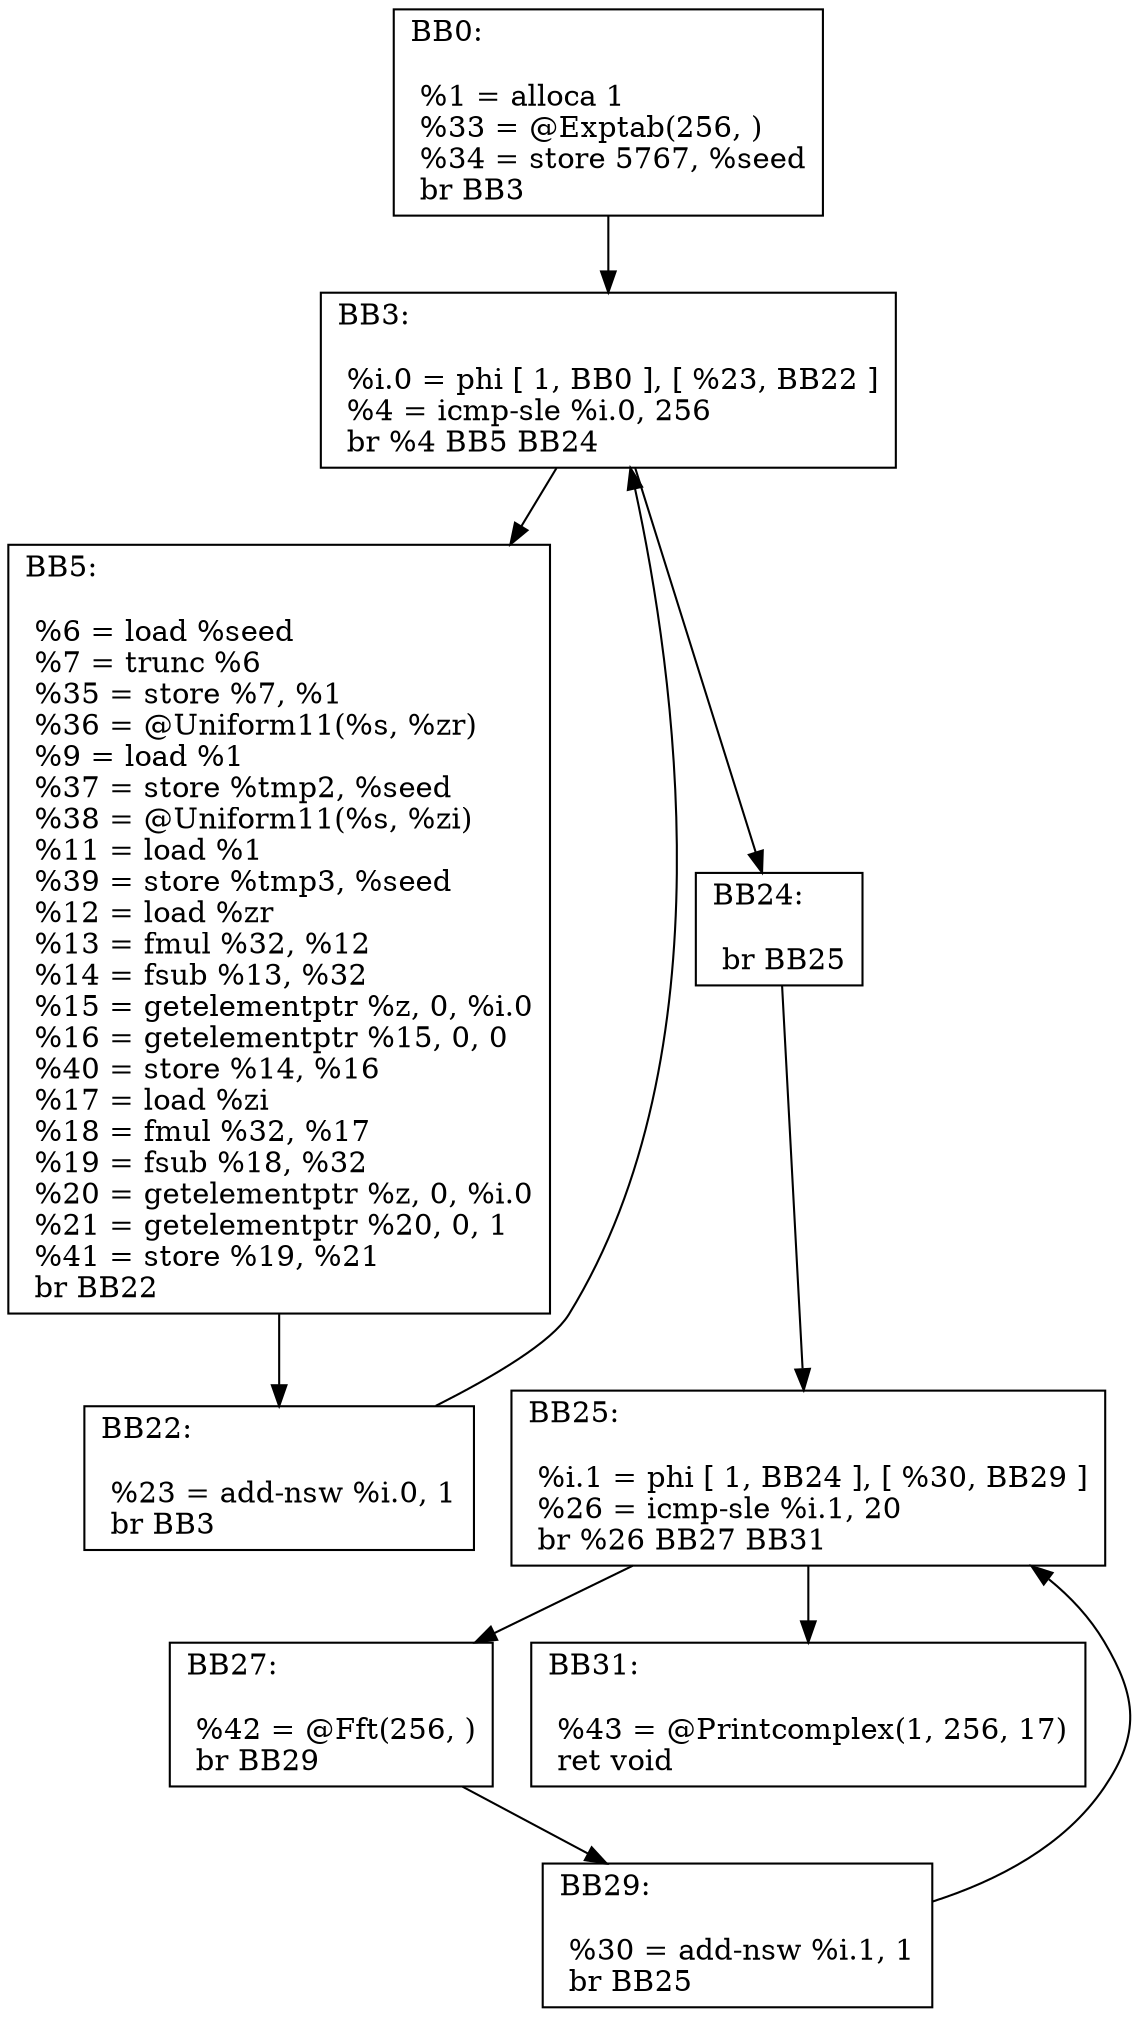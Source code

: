 digraph "CFG for 'Oscar' function" {
	AA0 [shape=record, label="{BB0:\l\l  %1 = alloca 1\l %33 = @Exptab(256, )\l %34 = store 5767,  %seed\l br  BB3\l}"];
	AA0 -> AA3
	AA3 [shape=record, label="{BB3:\l\l  %i.0 = phi [ 1, BB0 ], [  %23, BB22 ]\l %4 = icmp-sle %i.0,  256\l br %4 BB5 BB24\l}"];
	AA3 -> AA5
	AA3 -> AA24
	AA5 [shape=record, label="{BB5:\l\l  %6 = load %seed\l %7 = trunc %6\l %35 = store %7,  %1\l %36 = @Uniform11(%s, %zr)\l %9 = load %1\l %37 = store %tmp2,  %seed\l %38 = @Uniform11(%s, %zi)\l %11 = load %1\l %39 = store %tmp3,  %seed\l %12 = load %zr\l %13 = fmul %32,  %12\l %14 = fsub %13,  %32\l %15 = getelementptr %z,  0,  %i.0\l %16 = getelementptr %15,  0,  0\l %40 = store %14,  %16\l %17 = load %zi\l %18 = fmul %32,  %17\l %19 = fsub %18,  %32\l %20 = getelementptr %z,  0,  %i.0\l %21 = getelementptr %20,  0,  1\l %41 = store %19,  %21\l br  BB22\l}"];
	AA5 -> AA22
	AA22 [shape=record, label="{BB22:\l\l  %23 = add-nsw %i.0,  1\l br  BB3\l}"];
	AA22 -> AA3
	AA24 [shape=record, label="{BB24:\l\l  br  BB25\l}"];
	AA24 -> AA25
	AA25 [shape=record, label="{BB25:\l\l  %i.1 = phi [ 1, BB24 ], [  %30, BB29 ]\l %26 = icmp-sle %i.1,  20\l br %26 BB27 BB31\l}"];
	AA25 -> AA27
	AA25 -> AA31
	AA27 [shape=record, label="{BB27:\l\l  %42 = @Fft(256, )\l br  BB29\l}"];
	AA27 -> AA29
	AA29 [shape=record, label="{BB29:\l\l  %30 = add-nsw %i.1,  1\l br  BB25\l}"];
	AA29 -> AA25
	AA31 [shape=record, label="{BB31:\l\l  %43 = @Printcomplex(1, 256, 17)\l ret void\l}"];
}
